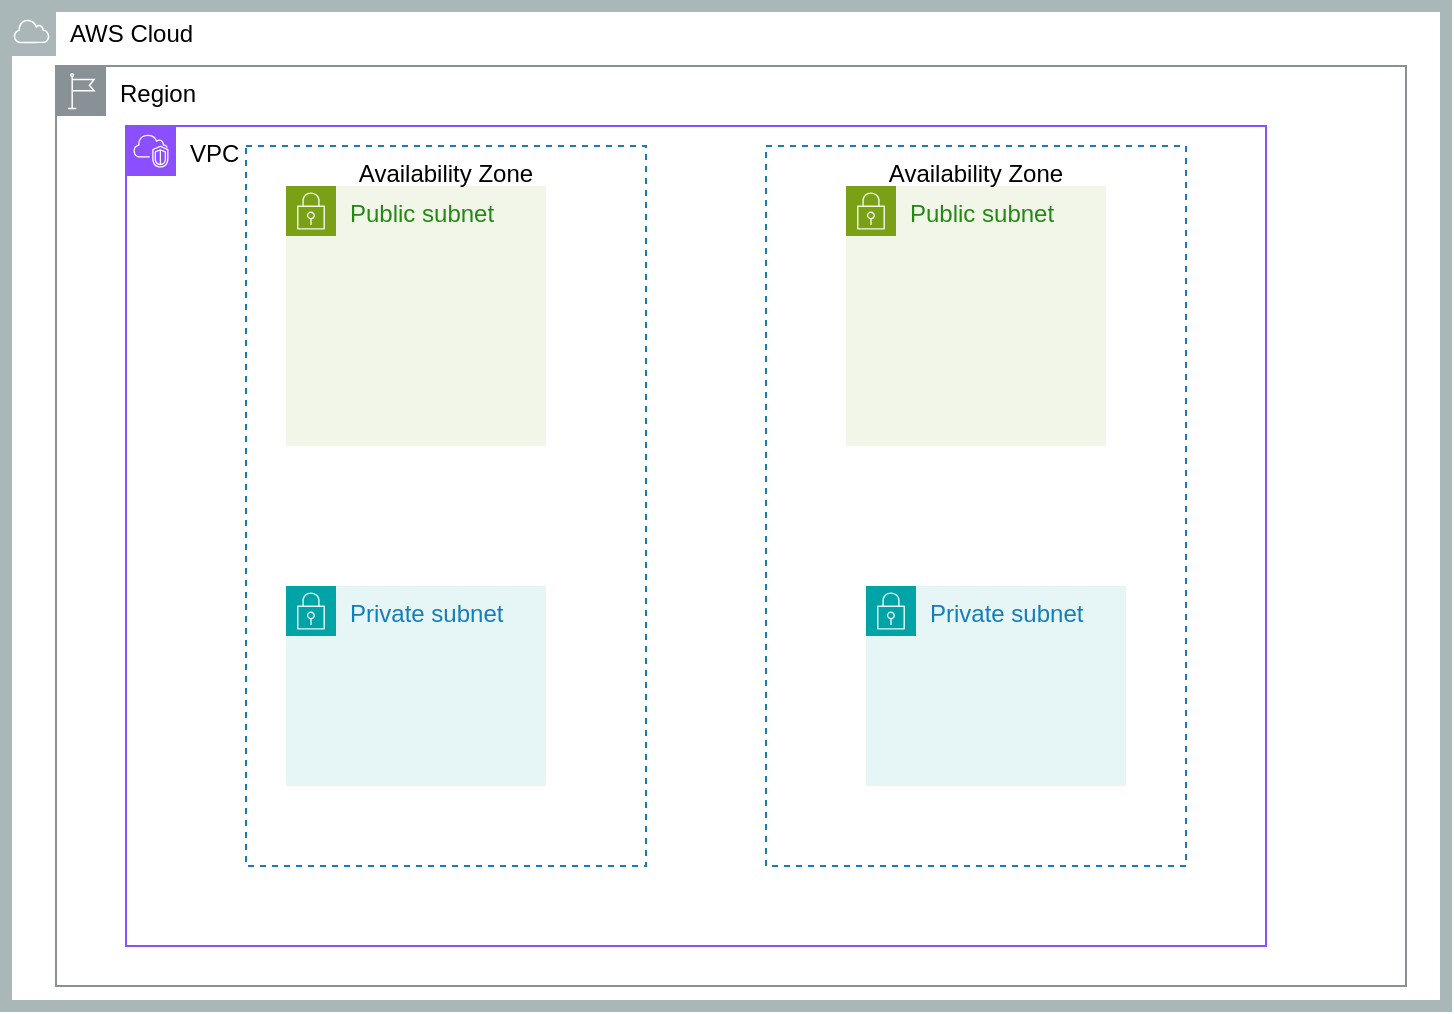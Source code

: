<mxfile version="24.7.17">
  <diagram name="Page-1" id="k-9-3q-r2FExMgq1IwQo">
    <mxGraphModel dx="1050" dy="530" grid="1" gridSize="10" guides="1" tooltips="1" connect="1" arrows="1" fold="1" page="1" pageScale="1" pageWidth="827" pageHeight="1169" math="0" shadow="0">
      <root>
        <mxCell id="0" />
        <mxCell id="1" parent="0" />
        <mxCell id="FLDV6rNdcP4nleM0Z4pC-3" value="&lt;font color=&quot;#000000&quot;&gt;Region&lt;/font&gt;" style="sketch=0;outlineConnect=0;gradientColor=none;html=1;whiteSpace=wrap;fontSize=12;fontStyle=0;shape=mxgraph.aws4.group;grIcon=mxgraph.aws4.group_region;strokeColor=#879196;fillColor=none;verticalAlign=top;align=left;spacingLeft=30;fontColor=#879196;" vertex="1" parent="1">
          <mxGeometry x="95" y="60" width="675" height="460" as="geometry" />
        </mxCell>
        <mxCell id="FLDV6rNdcP4nleM0Z4pC-1" value="&lt;font color=&quot;#000000&quot;&gt;AWS Cloud&lt;/font&gt;" style="sketch=0;outlineConnect=0;gradientColor=none;html=1;whiteSpace=wrap;fontSize=12;fontStyle=0;shape=mxgraph.aws4.group;grIcon=mxgraph.aws4.group_aws_cloud;strokeColor=#AAB7B8;fillColor=none;verticalAlign=top;align=left;spacingLeft=30;fontColor=#AAB7B8;strokeWidth=6;" vertex="1" parent="1">
          <mxGeometry x="70" y="30" width="720" height="500" as="geometry" />
        </mxCell>
        <mxCell id="FLDV6rNdcP4nleM0Z4pC-4" value="&lt;font style=&quot;&quot; color=&quot;#000000&quot;&gt;VPC&lt;/font&gt;" style="points=[[0,0],[0.25,0],[0.5,0],[0.75,0],[1,0],[1,0.25],[1,0.5],[1,0.75],[1,1],[0.75,1],[0.5,1],[0.25,1],[0,1],[0,0.75],[0,0.5],[0,0.25]];outlineConnect=0;gradientColor=none;html=1;whiteSpace=wrap;fontSize=12;fontStyle=0;container=1;pointerEvents=0;collapsible=0;recursiveResize=0;shape=mxgraph.aws4.group;grIcon=mxgraph.aws4.group_vpc2;strokeColor=#8C4FFF;fillColor=none;verticalAlign=top;align=left;spacingLeft=30;fontColor=#AAB7B8;dashed=0;" vertex="1" parent="1">
          <mxGeometry x="130" y="90" width="570" height="410" as="geometry" />
        </mxCell>
        <mxCell id="FLDV6rNdcP4nleM0Z4pC-7" value="Private subnet" style="points=[[0,0],[0.25,0],[0.5,0],[0.75,0],[1,0],[1,0.25],[1,0.5],[1,0.75],[1,1],[0.75,1],[0.5,1],[0.25,1],[0,1],[0,0.75],[0,0.5],[0,0.25]];outlineConnect=0;gradientColor=none;html=1;whiteSpace=wrap;fontSize=12;fontStyle=0;container=1;pointerEvents=0;collapsible=0;recursiveResize=0;shape=mxgraph.aws4.group;grIcon=mxgraph.aws4.group_security_group;grStroke=0;strokeColor=#00A4A6;fillColor=#E6F6F7;verticalAlign=top;align=left;spacingLeft=30;fontColor=#147EBA;dashed=0;" vertex="1" parent="FLDV6rNdcP4nleM0Z4pC-4">
          <mxGeometry x="80" y="230" width="130" height="100" as="geometry" />
        </mxCell>
        <mxCell id="FLDV6rNdcP4nleM0Z4pC-8" value="Private subnet" style="points=[[0,0],[0.25,0],[0.5,0],[0.75,0],[1,0],[1,0.25],[1,0.5],[1,0.75],[1,1],[0.75,1],[0.5,1],[0.25,1],[0,1],[0,0.75],[0,0.5],[0,0.25]];outlineConnect=0;gradientColor=none;html=1;whiteSpace=wrap;fontSize=12;fontStyle=0;container=1;pointerEvents=0;collapsible=0;recursiveResize=0;shape=mxgraph.aws4.group;grIcon=mxgraph.aws4.group_security_group;grStroke=0;strokeColor=#00A4A6;fillColor=#E6F6F7;verticalAlign=top;align=left;spacingLeft=30;fontColor=#147EBA;dashed=0;" vertex="1" parent="FLDV6rNdcP4nleM0Z4pC-4">
          <mxGeometry x="370" y="230" width="130" height="100" as="geometry" />
        </mxCell>
        <mxCell id="FLDV6rNdcP4nleM0Z4pC-9" value="Public subnet" style="points=[[0,0],[0.25,0],[0.5,0],[0.75,0],[1,0],[1,0.25],[1,0.5],[1,0.75],[1,1],[0.75,1],[0.5,1],[0.25,1],[0,1],[0,0.75],[0,0.5],[0,0.25]];outlineConnect=0;gradientColor=none;html=1;whiteSpace=wrap;fontSize=12;fontStyle=0;container=1;pointerEvents=0;collapsible=0;recursiveResize=0;shape=mxgraph.aws4.group;grIcon=mxgraph.aws4.group_security_group;grStroke=0;strokeColor=#7AA116;fillColor=#F2F6E8;verticalAlign=top;align=left;spacingLeft=30;fontColor=#248814;dashed=0;" vertex="1" parent="FLDV6rNdcP4nleM0Z4pC-4">
          <mxGeometry x="80" y="30" width="130" height="130" as="geometry" />
        </mxCell>
        <mxCell id="FLDV6rNdcP4nleM0Z4pC-10" value="Public subnet" style="points=[[0,0],[0.25,0],[0.5,0],[0.75,0],[1,0],[1,0.25],[1,0.5],[1,0.75],[1,1],[0.75,1],[0.5,1],[0.25,1],[0,1],[0,0.75],[0,0.5],[0,0.25]];outlineConnect=0;gradientColor=none;html=1;whiteSpace=wrap;fontSize=12;fontStyle=0;container=1;pointerEvents=0;collapsible=0;recursiveResize=0;shape=mxgraph.aws4.group;grIcon=mxgraph.aws4.group_security_group;grStroke=0;strokeColor=#7AA116;fillColor=#F2F6E8;verticalAlign=top;align=left;spacingLeft=30;fontColor=#248814;dashed=0;" vertex="1" parent="FLDV6rNdcP4nleM0Z4pC-4">
          <mxGeometry x="360" y="30" width="130" height="130" as="geometry" />
        </mxCell>
        <mxCell id="FLDV6rNdcP4nleM0Z4pC-6" value="&lt;font color=&quot;#000000&quot;&gt;Availability Zone&lt;/font&gt;" style="fillColor=none;strokeColor=#147EBA;dashed=1;verticalAlign=top;fontStyle=0;fontColor=#147EBA;whiteSpace=wrap;html=1;" vertex="1" parent="FLDV6rNdcP4nleM0Z4pC-4">
          <mxGeometry x="320" y="10" width="210" height="360" as="geometry" />
        </mxCell>
        <mxCell id="FLDV6rNdcP4nleM0Z4pC-5" value="&lt;font color=&quot;#000000&quot;&gt;Availability Zone&lt;/font&gt;" style="fillColor=none;strokeColor=#147EBA;dashed=1;verticalAlign=top;fontStyle=0;fontColor=#147EBA;whiteSpace=wrap;html=1;" vertex="1" parent="FLDV6rNdcP4nleM0Z4pC-4">
          <mxGeometry x="60" y="10" width="200" height="360" as="geometry" />
        </mxCell>
      </root>
    </mxGraphModel>
  </diagram>
</mxfile>
